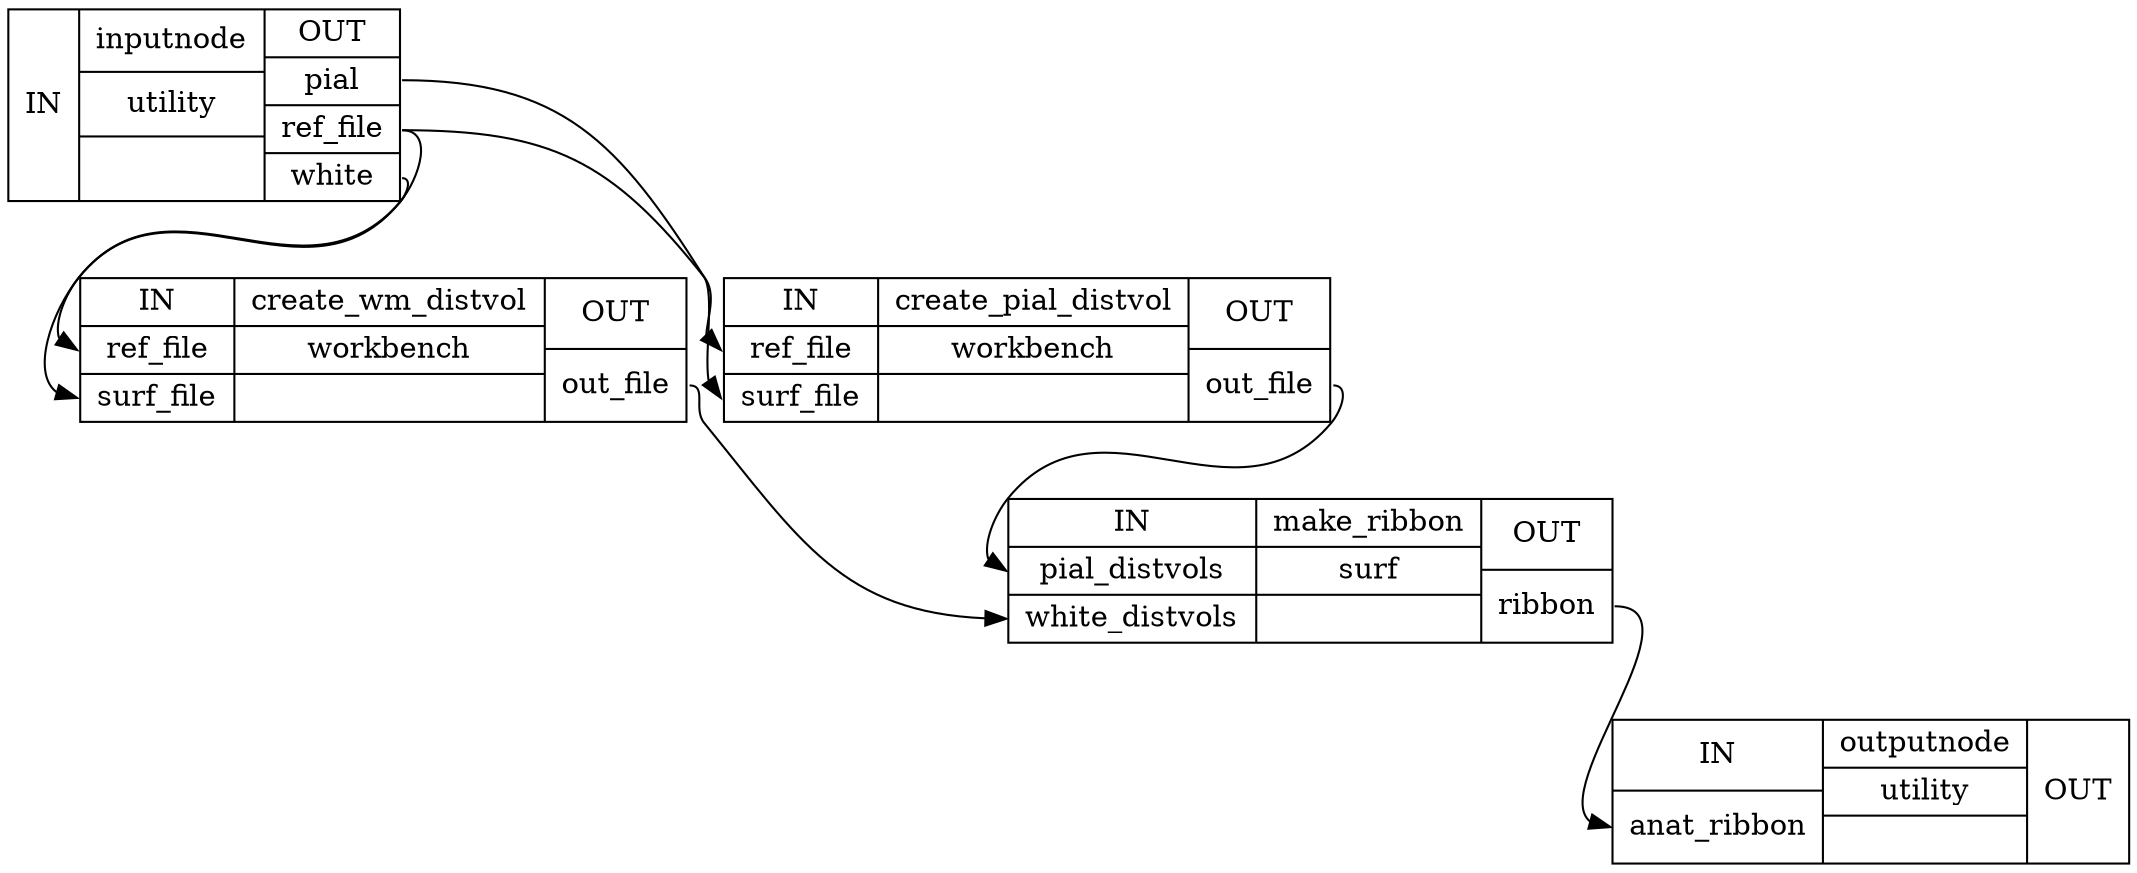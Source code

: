 digraph structs {
node [shape=record];
anat_ribbon_wfinputnode [label="{IN}|{ inputnode | utility |  }|{OUT|<outpial> pial|<outreffile> ref_file|<outwhite> white}"];
anat_ribbon_wfcreate_wm_distvol [label="{IN|<inreffile> ref_file|<insurffile> surf_file}|{ create_wm_distvol | workbench |  }|{OUT|<outoutfile> out_file}"];
anat_ribbon_wfcreate_pial_distvol [label="{IN|<inreffile> ref_file|<insurffile> surf_file}|{ create_pial_distvol | workbench |  }|{OUT|<outoutfile> out_file}"];
anat_ribbon_wfmake_ribbon [label="{IN|<inpialdistvols> pial_distvols|<inwhitedistvols> white_distvols}|{ make_ribbon | surf |  }|{OUT|<outribbon> ribbon}"];
anat_ribbon_wfoutputnode [label="{IN|<inanatribbon> anat_ribbon}|{ outputnode | utility |  }|{OUT}"];
anat_ribbon_wfcreate_pial_distvol:outoutfile:e -> anat_ribbon_wfmake_ribbon:inpialdistvols:w;
anat_ribbon_wfcreate_wm_distvol:outoutfile:e -> anat_ribbon_wfmake_ribbon:inwhitedistvols:w;
anat_ribbon_wfinputnode:outpial:e -> anat_ribbon_wfcreate_pial_distvol:insurffile:w;
anat_ribbon_wfinputnode:outreffile:e -> anat_ribbon_wfcreate_pial_distvol:inreffile:w;
anat_ribbon_wfinputnode:outreffile:e -> anat_ribbon_wfcreate_wm_distvol:inreffile:w;
anat_ribbon_wfinputnode:outwhite:e -> anat_ribbon_wfcreate_wm_distvol:insurffile:w;
anat_ribbon_wfmake_ribbon:outribbon:e -> anat_ribbon_wfoutputnode:inanatribbon:w;
}